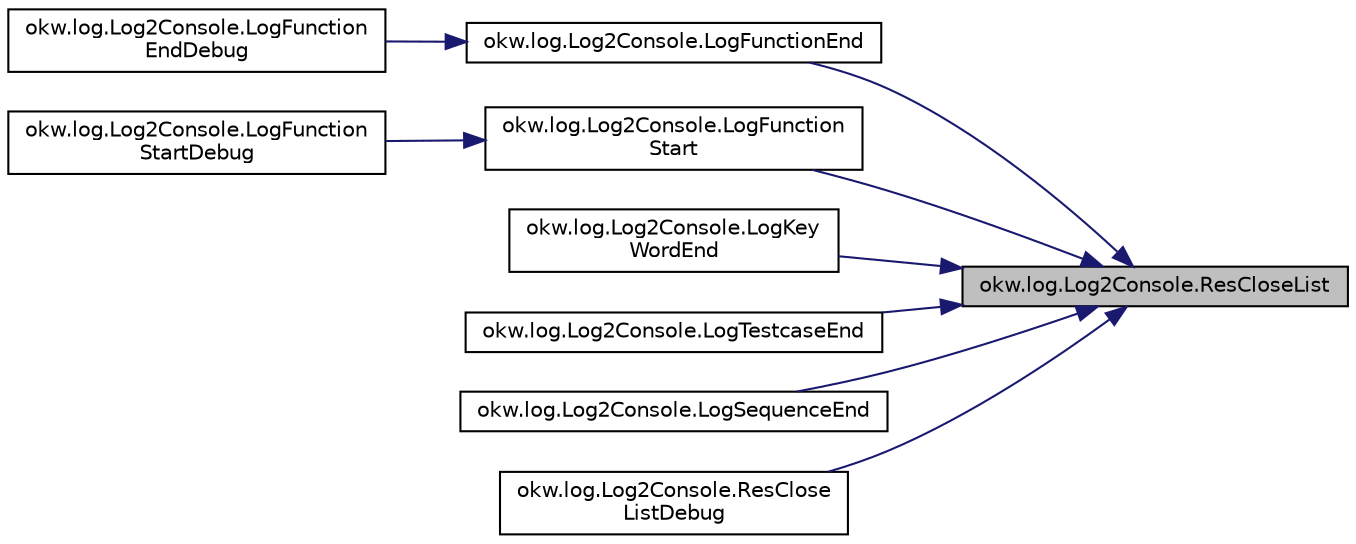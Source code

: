 digraph "okw.log.Log2Console.ResCloseList"
{
 // INTERACTIVE_SVG=YES
 // LATEX_PDF_SIZE
  edge [fontname="Helvetica",fontsize="10",labelfontname="Helvetica",labelfontsize="10"];
  node [fontname="Helvetica",fontsize="10",shape=record];
  rankdir="RL";
  Node161 [label="okw.log.Log2Console.ResCloseList",height=0.2,width=0.4,color="black", fillcolor="grey75", style="filled", fontcolor="black",tooltip="ResCloseList: Closes the outline level."];
  Node161 -> Node162 [dir="back",color="midnightblue",fontsize="10",style="solid",fontname="Helvetica"];
  Node162 [label="okw.log.Log2Console.LogFunctionEnd",height=0.2,width=0.4,color="black", fillcolor="white", style="filled",URL="$classokw_1_1log_1_1_log2_console.html#ae5d97f0d2c5d086474b811f700e97eb1",tooltip="LogFunctionEnd:"];
  Node162 -> Node163 [dir="back",color="midnightblue",fontsize="10",style="solid",fontname="Helvetica"];
  Node163 [label="okw.log.Log2Console.LogFunction\lEndDebug",height=0.2,width=0.4,color="black", fillcolor="white", style="filled",URL="$classokw_1_1log_1_1_log2_console.html#a02a98178389196a6ac48021d5b116d7d",tooltip="LogFunctionEndDebug:"];
  Node161 -> Node164 [dir="back",color="midnightblue",fontsize="10",style="solid",fontname="Helvetica"];
  Node164 [label="okw.log.Log2Console.LogFunction\lStart",height=0.2,width=0.4,color="black", fillcolor="white", style="filled",URL="$classokw_1_1log_1_1_log2_console.html#a06fc14df2dcb5b2b28b65b2a5ca07e25",tooltip="LogFunctionStart:"];
  Node164 -> Node165 [dir="back",color="midnightblue",fontsize="10",style="solid",fontname="Helvetica"];
  Node165 [label="okw.log.Log2Console.LogFunction\lStartDebug",height=0.2,width=0.4,color="black", fillcolor="white", style="filled",URL="$classokw_1_1log_1_1_log2_console.html#ae12be755a9da04599d329cfece22b1ef",tooltip="LogFunctionStartDebug:"];
  Node161 -> Node166 [dir="back",color="midnightblue",fontsize="10",style="solid",fontname="Helvetica"];
  Node166 [label="okw.log.Log2Console.LogKey\lWordEnd",height=0.2,width=0.4,color="black", fillcolor="white", style="filled",URL="$classokw_1_1log_1_1_log2_console.html#a0cfb34192c7f33171638dcde05db6a99",tooltip="LogKeyWordEnd:"];
  Node161 -> Node167 [dir="back",color="midnightblue",fontsize="10",style="solid",fontname="Helvetica"];
  Node167 [label="okw.log.Log2Console.LogTestcaseEnd",height=0.2,width=0.4,color="black", fillcolor="white", style="filled",URL="$classokw_1_1log_1_1_log2_console.html#a3d7f0164c5d9db37f32b9678b96bd2af",tooltip="LogTestcaseEnd:"];
  Node161 -> Node168 [dir="back",color="midnightblue",fontsize="10",style="solid",fontname="Helvetica"];
  Node168 [label="okw.log.Log2Console.LogSequenceEnd",height=0.2,width=0.4,color="black", fillcolor="white", style="filled",URL="$classokw_1_1log_1_1_log2_console.html#a6adb44f183bebb3b2251c595e933e5f7",tooltip="LogSequenceEnd:"];
  Node161 -> Node169 [dir="back",color="midnightblue",fontsize="10",style="solid",fontname="Helvetica"];
  Node169 [label="okw.log.Log2Console.ResClose\lListDebug",height=0.2,width=0.4,color="black", fillcolor="white", style="filled",URL="$classokw_1_1log_1_1_log2_console.html#a5f0ef403d1d3c2c093b2a8b0d6ded070",tooltip="ResCloseListDebug:"];
}
